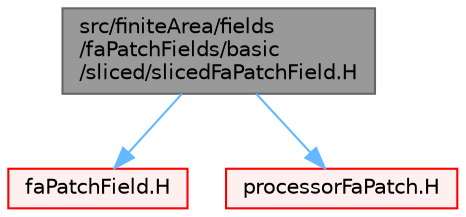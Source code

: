digraph "src/finiteArea/fields/faPatchFields/basic/sliced/slicedFaPatchField.H"
{
 // LATEX_PDF_SIZE
  bgcolor="transparent";
  edge [fontname=Helvetica,fontsize=10,labelfontname=Helvetica,labelfontsize=10];
  node [fontname=Helvetica,fontsize=10,shape=box,height=0.2,width=0.4];
  Node1 [id="Node000001",label="src/finiteArea/fields\l/faPatchFields/basic\l/sliced/slicedFaPatchField.H",height=0.2,width=0.4,color="gray40", fillcolor="grey60", style="filled", fontcolor="black",tooltip=" "];
  Node1 -> Node2 [id="edge1_Node000001_Node000002",color="steelblue1",style="solid",tooltip=" "];
  Node2 [id="Node000002",label="faPatchField.H",height=0.2,width=0.4,color="red", fillcolor="#FFF0F0", style="filled",URL="$faPatchField_8H.html",tooltip=" "];
  Node1 -> Node238 [id="edge2_Node000001_Node000238",color="steelblue1",style="solid",tooltip=" "];
  Node238 [id="Node000238",label="processorFaPatch.H",height=0.2,width=0.4,color="red", fillcolor="#FFF0F0", style="filled",URL="$processorFaPatch_8H.html",tooltip=" "];
}
